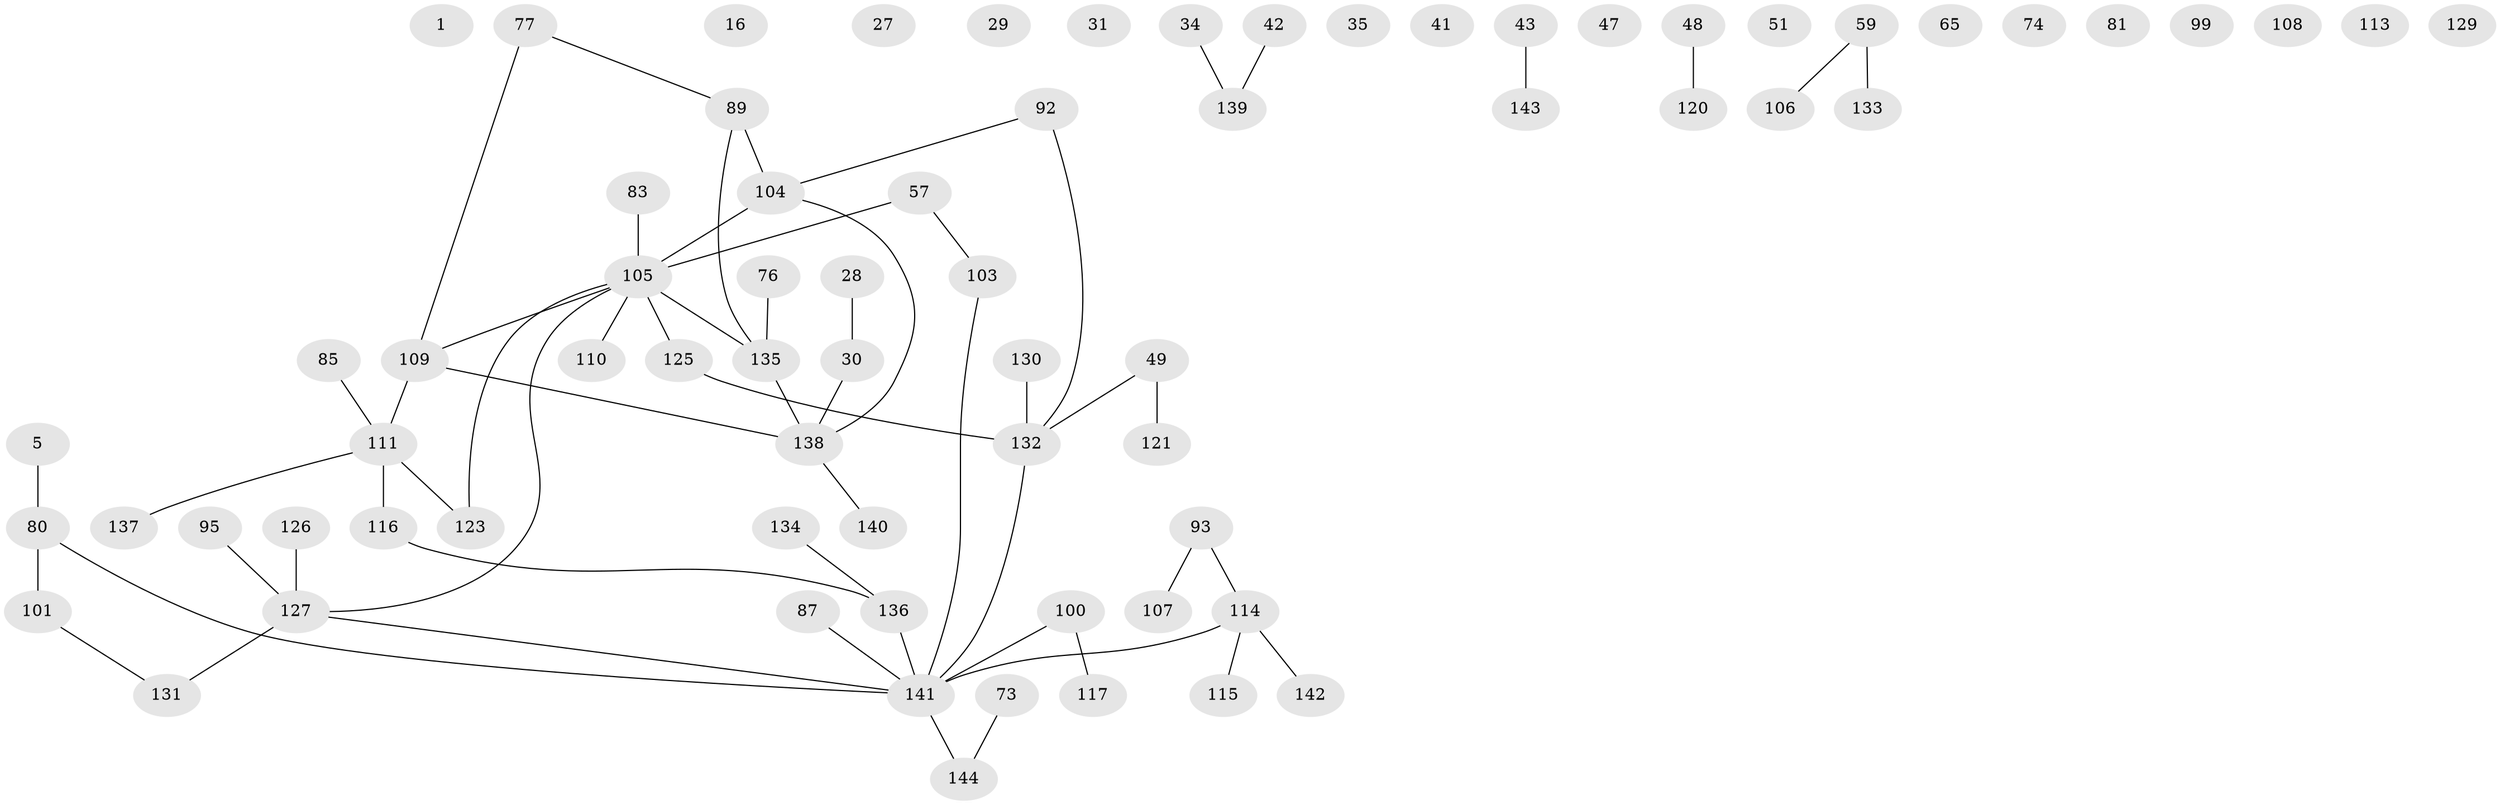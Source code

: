 // original degree distribution, {0: 0.09027777777777778, 3: 0.1597222222222222, 6: 0.013888888888888888, 2: 0.3194444444444444, 1: 0.2986111111111111, 4: 0.09027777777777778, 5: 0.020833333333333332, 7: 0.006944444444444444}
// Generated by graph-tools (version 1.1) at 2025/39/03/09/25 04:39:30]
// undirected, 72 vertices, 61 edges
graph export_dot {
graph [start="1"]
  node [color=gray90,style=filled];
  1;
  5;
  16;
  27;
  28 [super="+23"];
  29;
  30;
  31;
  34;
  35;
  41;
  42;
  43;
  47 [super="+19"];
  48;
  49;
  51;
  57;
  59;
  65;
  73;
  74 [super="+6"];
  76;
  77;
  80;
  81;
  83;
  85;
  87;
  89 [super="+88"];
  92 [super="+13+63"];
  93;
  95;
  99;
  100 [super="+15"];
  101 [super="+96"];
  103;
  104;
  105 [super="+91"];
  106;
  107;
  108;
  109 [super="+82"];
  110;
  111 [super="+69+39+68"];
  113;
  114 [super="+9+112"];
  115;
  116 [super="+36+11"];
  117;
  120;
  121;
  123;
  125 [super="+22"];
  126 [super="+98"];
  127 [super="+72"];
  129 [super="+25"];
  130;
  131 [super="+124"];
  132 [super="+56+12+61+97"];
  133;
  134;
  135 [super="+119+122+94"];
  136;
  137;
  138 [super="+4+53+118"];
  139;
  140;
  141 [super="+66+128+102"];
  142;
  143;
  144 [super="+21"];
  5 -- 80;
  28 -- 30;
  30 -- 138;
  34 -- 139;
  42 -- 139;
  43 -- 143;
  48 -- 120;
  49 -- 121;
  49 -- 132;
  57 -- 103;
  57 -- 105;
  59 -- 106;
  59 -- 133;
  73 -- 144;
  76 -- 135;
  77 -- 109;
  77 -- 89;
  80 -- 101 [weight=2];
  80 -- 141;
  83 -- 105;
  85 -- 111;
  87 -- 141;
  89 -- 104 [weight=2];
  89 -- 135;
  92 -- 104;
  92 -- 132;
  93 -- 107;
  93 -- 114;
  95 -- 127;
  100 -- 117;
  100 -- 141;
  101 -- 131;
  103 -- 141;
  104 -- 138;
  104 -- 105;
  105 -- 109 [weight=2];
  105 -- 123;
  105 -- 125 [weight=2];
  105 -- 110;
  105 -- 127;
  105 -- 135 [weight=2];
  109 -- 138;
  109 -- 111;
  111 -- 123;
  111 -- 116;
  111 -- 137;
  114 -- 115;
  114 -- 141;
  114 -- 142;
  116 -- 136;
  125 -- 132 [weight=2];
  126 -- 127 [weight=3];
  127 -- 131;
  127 -- 141;
  130 -- 132;
  132 -- 141 [weight=3];
  134 -- 136;
  135 -- 138 [weight=2];
  136 -- 141 [weight=2];
  138 -- 140;
  141 -- 144;
}
